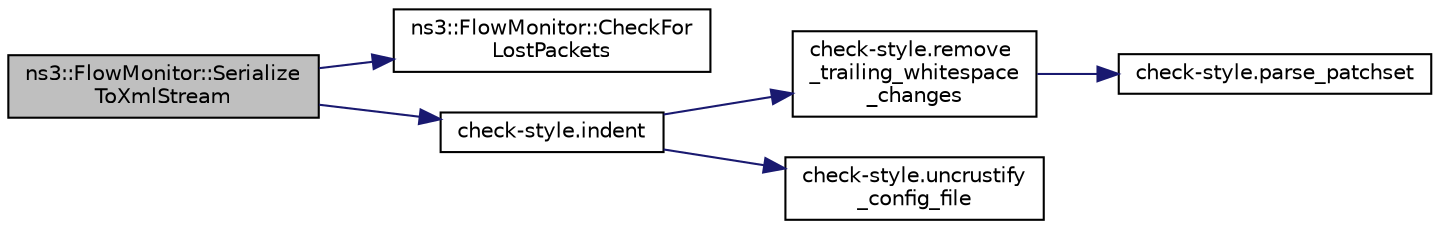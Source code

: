digraph "ns3::FlowMonitor::SerializeToXmlStream"
{
 // LATEX_PDF_SIZE
  edge [fontname="Helvetica",fontsize="10",labelfontname="Helvetica",labelfontsize="10"];
  node [fontname="Helvetica",fontsize="10",shape=record];
  rankdir="LR";
  Node1 [label="ns3::FlowMonitor::Serialize\lToXmlStream",height=0.2,width=0.4,color="black", fillcolor="grey75", style="filled", fontcolor="black",tooltip="Serializes the results to an std::ostream in XML format."];
  Node1 -> Node2 [color="midnightblue",fontsize="10",style="solid",fontname="Helvetica"];
  Node2 [label="ns3::FlowMonitor::CheckFor\lLostPackets",height=0.2,width=0.4,color="black", fillcolor="white", style="filled",URL="$classns3_1_1_flow_monitor.html#a278237eb8464a95047b23144b90eb264",tooltip="Check right now for packets that appear to be lost."];
  Node1 -> Node3 [color="midnightblue",fontsize="10",style="solid",fontname="Helvetica"];
  Node3 [label="check-style.indent",height=0.2,width=0.4,color="black", fillcolor="white", style="filled",URL="$namespacecheck-style.html#a2d6f9f432f34c4705db87ddfcb13405e",tooltip=" "];
  Node3 -> Node4 [color="midnightblue",fontsize="10",style="solid",fontname="Helvetica"];
  Node4 [label="check-style.remove\l_trailing_whitespace\l_changes",height=0.2,width=0.4,color="black", fillcolor="white", style="filled",URL="$namespacecheck-style.html#a2c3b5d33c0b17e299351caf642937eb3",tooltip=" "];
  Node4 -> Node5 [color="midnightblue",fontsize="10",style="solid",fontname="Helvetica"];
  Node5 [label="check-style.parse_patchset",height=0.2,width=0.4,color="black", fillcolor="white", style="filled",URL="$namespacecheck-style.html#a00ffe9f6b7678b83b1f89d171b30b89e",tooltip=" "];
  Node3 -> Node6 [color="midnightblue",fontsize="10",style="solid",fontname="Helvetica"];
  Node6 [label="check-style.uncrustify\l_config_file",height=0.2,width=0.4,color="black", fillcolor="white", style="filled",URL="$namespacecheck-style.html#a290307e84894e2842fa75b203b2c2e67",tooltip=" "];
}
